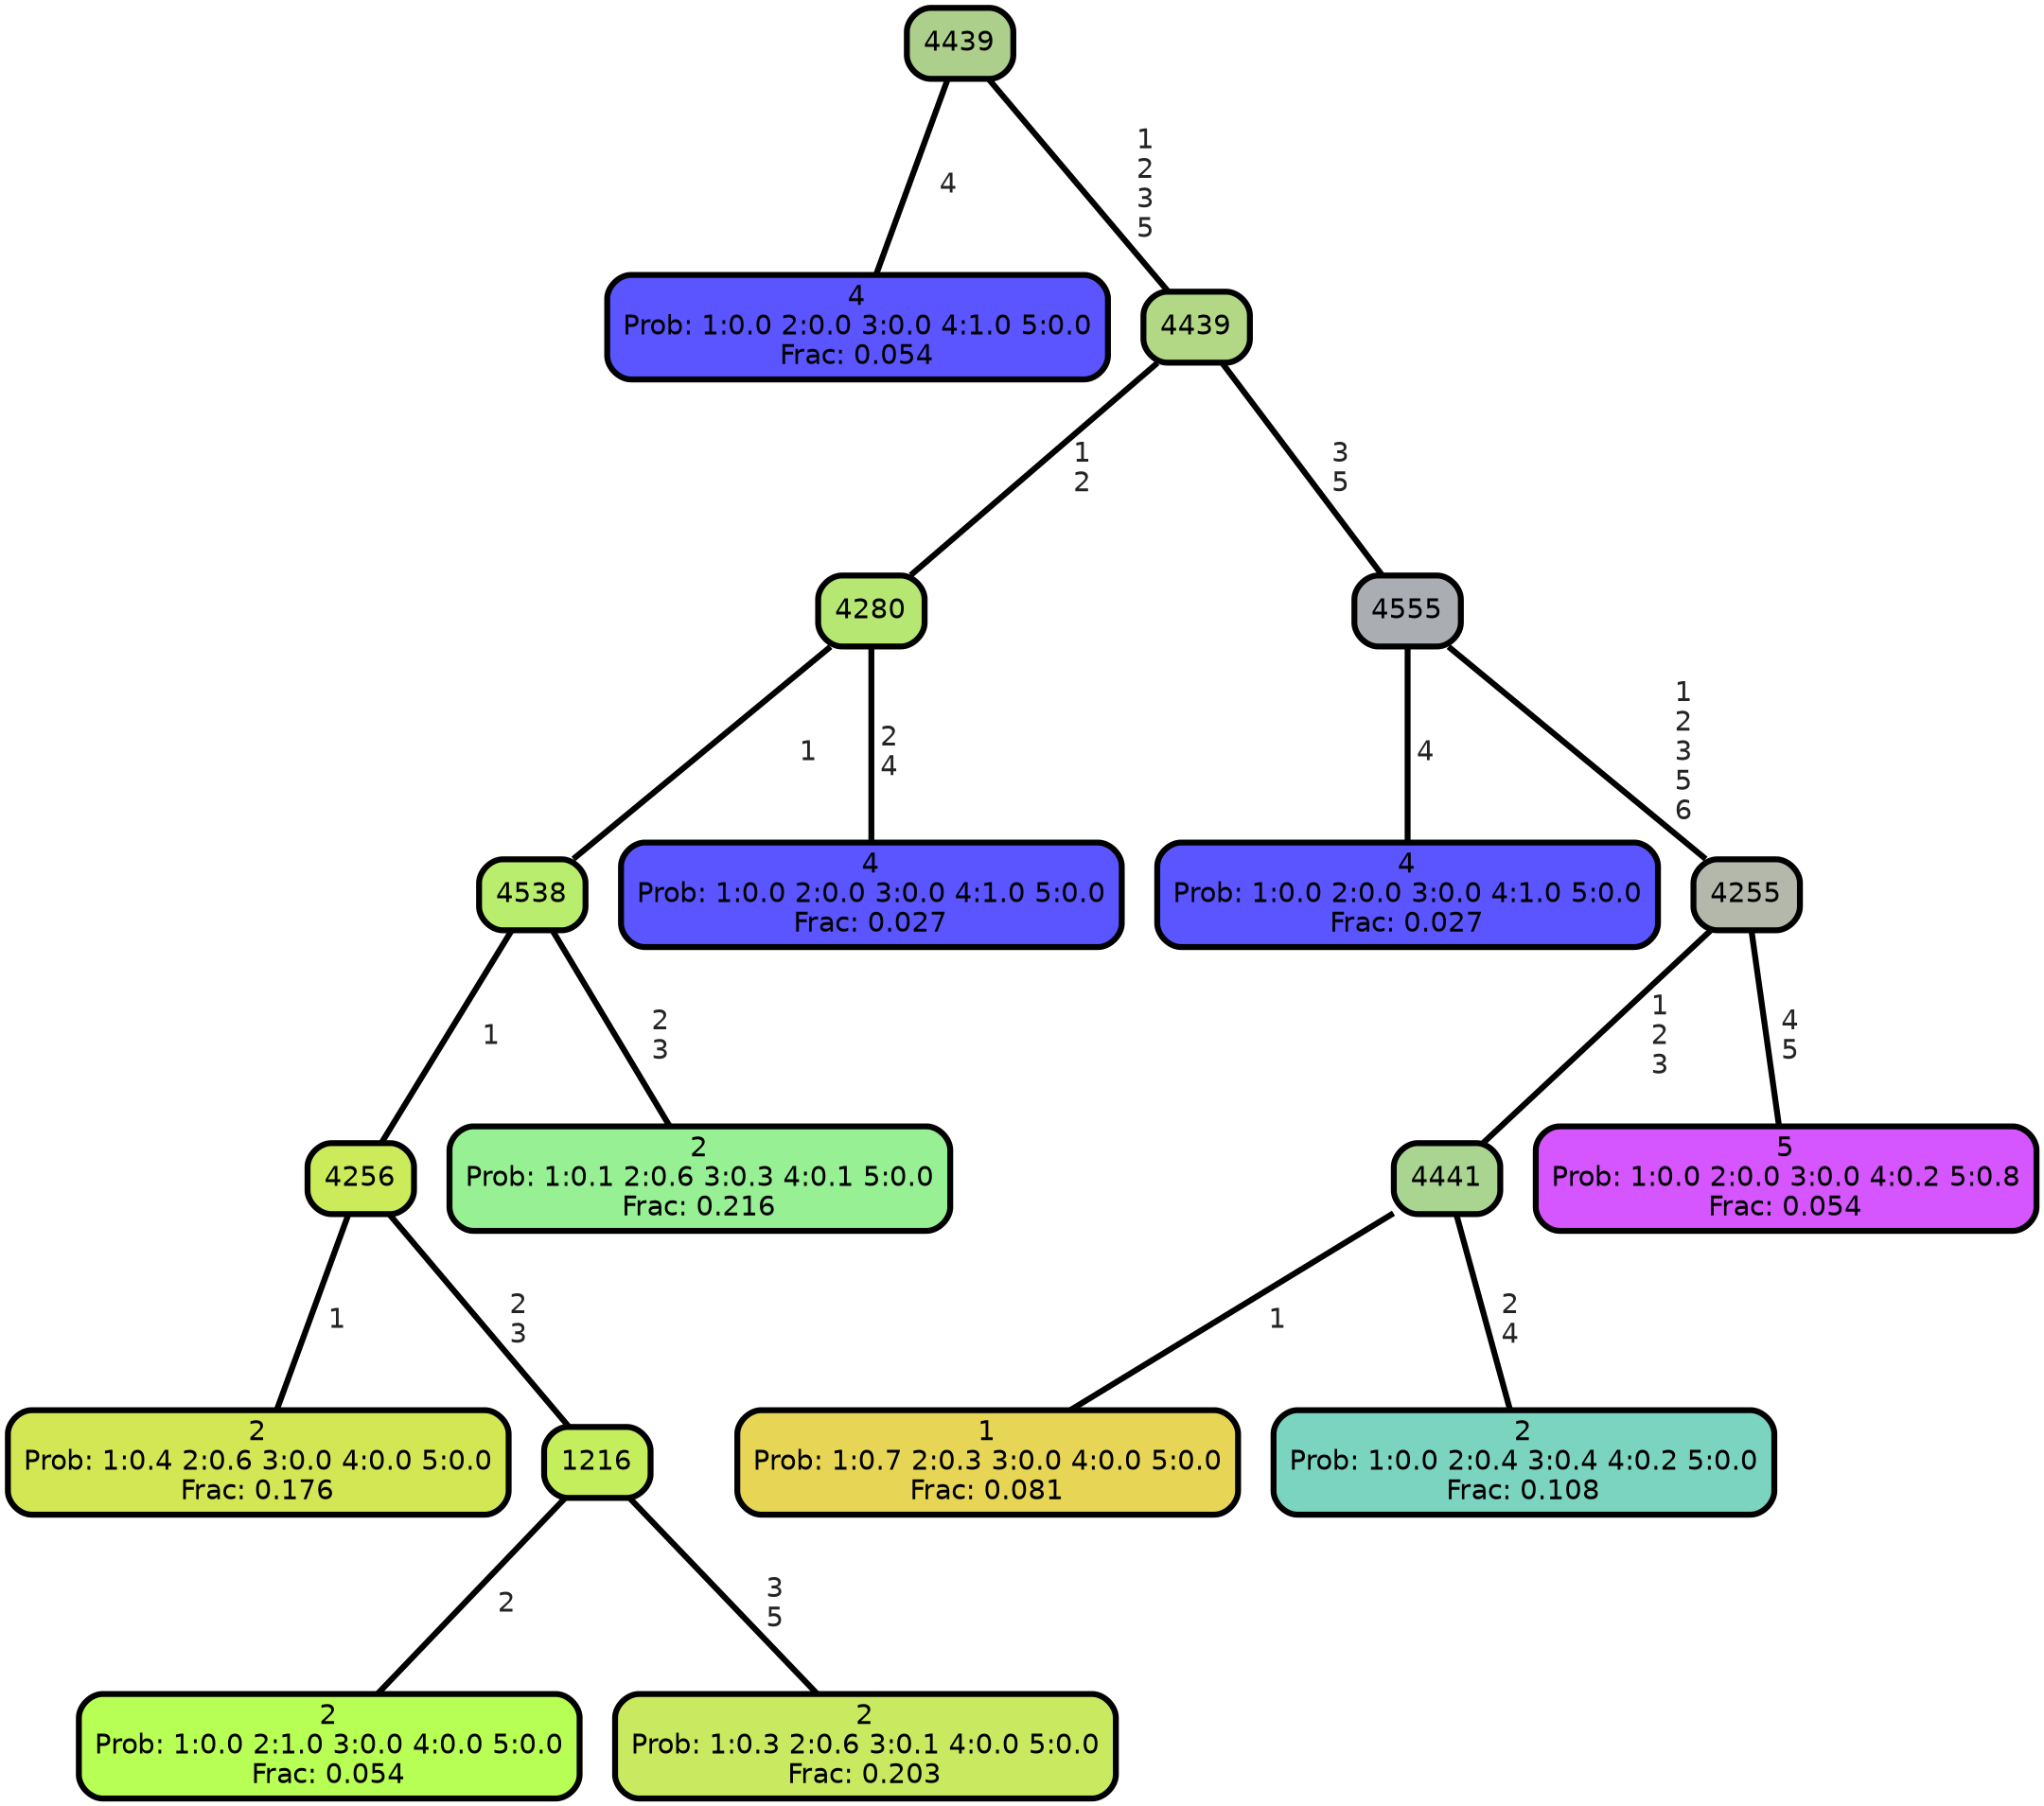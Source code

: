 graph Tree {
node [shape=box, style="filled, rounded",color="black",penwidth="3",fontcolor="black",                 fontname=helvetica] ;
graph [ranksep="0 equally", splines=straight,                 bgcolor=transparent, dpi=200] ;
edge [fontname=helvetica, fontweight=bold,fontcolor=grey14,color=black] ;
0 [label="4
Prob: 1:0.0 2:0.0 3:0.0 4:1.0 5:0.0
Frac: 0.054", fillcolor="#5a55ff"] ;
1 [label="4439", fillcolor="#adcf8c"] ;
2 [label="2
Prob: 1:0.4 2:0.6 3:0.0 4:0.0 5:0.0
Frac: 0.176", fillcolor="#d3e755"] ;
3 [label="4256", fillcolor="#cbeb5a"] ;
4 [label="2
Prob: 1:0.0 2:1.0 3:0.0 4:0.0 5:0.0
Frac: 0.054", fillcolor="#b8ff55"] ;
5 [label="1216", fillcolor="#c5ee5d"] ;
6 [label="2
Prob: 1:0.3 2:0.6 3:0.1 4:0.0 5:0.0
Frac: 0.203", fillcolor="#c9ea60"] ;
7 [label="4538", fillcolor="#b9ed6d"] ;
8 [label="2
Prob: 1:0.1 2:0.6 3:0.3 4:0.1 5:0.0
Frac: 0.216", fillcolor="#97f094"] ;
9 [label="4280", fillcolor="#b6e773"] ;
10 [label="4
Prob: 1:0.0 2:0.0 3:0.0 4:1.0 5:0.0
Frac: 0.027", fillcolor="#5a55ff"] ;
11 [label="4439", fillcolor="#b2d785"] ;
12 [label="4
Prob: 1:0.0 2:0.0 3:0.0 4:1.0 5:0.0
Frac: 0.027", fillcolor="#5a55ff"] ;
13 [label="4555", fillcolor="#aaaeb2"] ;
14 [label="1
Prob: 1:0.7 2:0.3 3:0.0 4:0.0 5:0.0
Frac: 0.081", fillcolor="#e7d555"] ;
15 [label="4441", fillcolor="#a9d591"] ;
16 [label="2
Prob: 1:0.0 2:0.4 3:0.4 4:0.2 5:0.0
Frac: 0.108", fillcolor="#7bd4bf"] ;
17 [label="4255", fillcolor="#b3b8aa"] ;
18 [label="5
Prob: 1:0.0 2:0.0 3:0.0 4:0.2 5:0.8
Frac: 0.054", fillcolor="#d555ff"] ;
1 -- 0 [label=" 4",penwidth=3] ;
1 -- 11 [label=" 1\n 2\n 3\n 5",penwidth=3] ;
3 -- 2 [label=" 1",penwidth=3] ;
3 -- 5 [label=" 2\n 3",penwidth=3] ;
5 -- 4 [label=" 2",penwidth=3] ;
5 -- 6 [label=" 3\n 5",penwidth=3] ;
7 -- 3 [label=" 1",penwidth=3] ;
7 -- 8 [label=" 2\n 3",penwidth=3] ;
9 -- 7 [label=" 1",penwidth=3] ;
9 -- 10 [label=" 2\n 4",penwidth=3] ;
11 -- 9 [label=" 1\n 2",penwidth=3] ;
11 -- 13 [label=" 3\n 5",penwidth=3] ;
13 -- 12 [label=" 4",penwidth=3] ;
13 -- 17 [label=" 1\n 2\n 3\n 5\n 6",penwidth=3] ;
15 -- 14 [label=" 1",penwidth=3] ;
15 -- 16 [label=" 2\n 4",penwidth=3] ;
17 -- 15 [label=" 1\n 2\n 3",penwidth=3] ;
17 -- 18 [label=" 4\n 5",penwidth=3] ;
{rank = same;}}